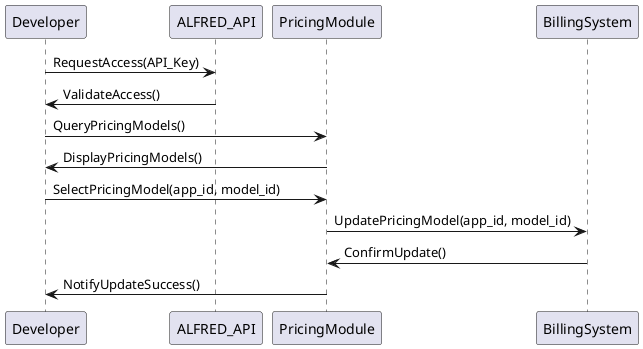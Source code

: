 @startuml
participant Developer
participant ALFRED_API
participant PricingModule
participant BillingSystem

Developer -> ALFRED_API : RequestAccess(API_Key)
ALFRED_API -> Developer : ValidateAccess()
Developer -> PricingModule : QueryPricingModels()
PricingModule -> Developer : DisplayPricingModels()
Developer -> PricingModule : SelectPricingModel(app_id, model_id)
PricingModule -> BillingSystem : UpdatePricingModel(app_id, model_id)
BillingSystem -> PricingModule : ConfirmUpdate()
PricingModule -> Developer : NotifyUpdateSuccess()

@enduml